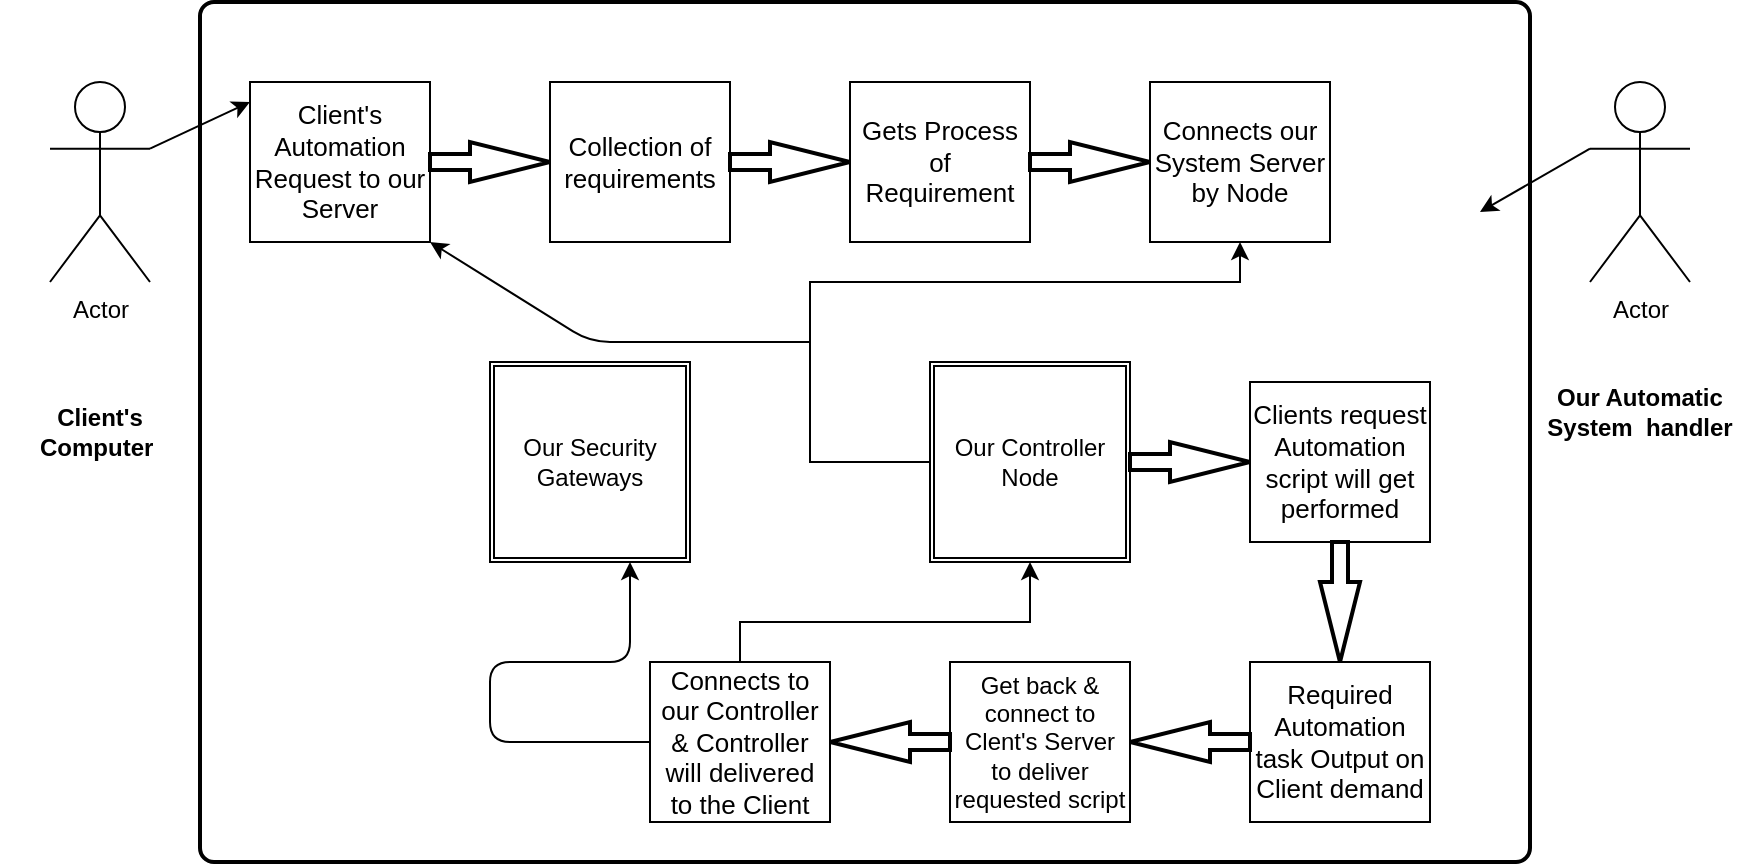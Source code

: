 <mxfile version="14.2.3" type="github">
  <diagram id="C5RBs43oDa-KdzZeNtuy" name="Page-1">
    <mxGraphModel dx="2068" dy="862" grid="1" gridSize="10" guides="1" tooltips="1" connect="1" arrows="1" fold="1" page="0" pageScale="1" pageWidth="1169" pageHeight="827" math="0" shadow="0">
      <root>
        <mxCell id="WIyWlLk6GJQsqaUBKTNV-0" />
        <mxCell id="WIyWlLk6GJQsqaUBKTNV-1" parent="WIyWlLk6GJQsqaUBKTNV-0" />
        <mxCell id="t4_anC5pGneVWEJHBO61-3" value="Actor" style="shape=umlActor;verticalLabelPosition=bottom;verticalAlign=top;html=1;outlineConnect=0;" vertex="1" parent="WIyWlLk6GJQsqaUBKTNV-1">
          <mxGeometry x="-810" y="30" width="50" height="100" as="geometry" />
        </mxCell>
        <mxCell id="t4_anC5pGneVWEJHBO61-6" value="&lt;b&gt;Client&#39;s Computer&amp;nbsp;&lt;/b&gt;" style="text;html=1;strokeColor=none;fillColor=none;align=center;verticalAlign=middle;whiteSpace=wrap;rounded=0;" vertex="1" parent="WIyWlLk6GJQsqaUBKTNV-1">
          <mxGeometry x="-835" y="180" width="100" height="50" as="geometry" />
        </mxCell>
        <mxCell id="t4_anC5pGneVWEJHBO61-10" value="" style="rounded=1;whiteSpace=wrap;html=1;absoluteArcSize=1;arcSize=14;strokeWidth=2;labelBorderColor=none;labelBackgroundColor=#ffffff;" vertex="1" parent="WIyWlLk6GJQsqaUBKTNV-1">
          <mxGeometry x="-735" y="-10" width="665" height="430" as="geometry" />
        </mxCell>
        <mxCell id="t4_anC5pGneVWEJHBO61-11" value="&lt;font style=&quot;font-size: 13px&quot;&gt;Client&#39;s Automation Request to our Server&lt;/font&gt;" style="rounded=0;whiteSpace=wrap;html=1;" vertex="1" parent="WIyWlLk6GJQsqaUBKTNV-1">
          <mxGeometry x="-710" y="30" width="90" height="80" as="geometry" />
        </mxCell>
        <mxCell id="t4_anC5pGneVWEJHBO61-12" value="" style="endArrow=classic;html=1;exitX=1;exitY=0.333;exitDx=0;exitDy=0;exitPerimeter=0;" edge="1" parent="WIyWlLk6GJQsqaUBKTNV-1" source="t4_anC5pGneVWEJHBO61-3">
          <mxGeometry width="50" height="50" relative="1" as="geometry">
            <mxPoint x="30" y="100" as="sourcePoint" />
            <mxPoint x="-710" y="40" as="targetPoint" />
          </mxGeometry>
        </mxCell>
        <mxCell id="t4_anC5pGneVWEJHBO61-15" value="" style="verticalLabelPosition=bottom;verticalAlign=top;html=1;strokeWidth=2;shape=mxgraph.arrows2.arrow;dy=0.6;dx=40;notch=0;" vertex="1" parent="WIyWlLk6GJQsqaUBKTNV-1">
          <mxGeometry x="-620" y="60" width="60" height="20" as="geometry" />
        </mxCell>
        <mxCell id="t4_anC5pGneVWEJHBO61-18" value="&lt;font style=&quot;font-size: 13px&quot;&gt;Collection of requirements&lt;/font&gt;" style="rounded=0;whiteSpace=wrap;html=1;direction=west;labelBackgroundColor=#ffffff;" vertex="1" parent="WIyWlLk6GJQsqaUBKTNV-1">
          <mxGeometry x="-560" y="30" width="90" height="80" as="geometry" />
        </mxCell>
        <mxCell id="t4_anC5pGneVWEJHBO61-21" value="" style="verticalLabelPosition=bottom;verticalAlign=top;html=1;strokeWidth=2;shape=mxgraph.arrows2.arrow;dy=0.6;dx=40;notch=0;" vertex="1" parent="WIyWlLk6GJQsqaUBKTNV-1">
          <mxGeometry x="-470" y="60" width="60" height="20" as="geometry" />
        </mxCell>
        <mxCell id="t4_anC5pGneVWEJHBO61-29" value="&lt;span style=&quot;font-size: 13px&quot;&gt;Gets Process of Requirement&lt;/span&gt;" style="rounded=0;whiteSpace=wrap;html=1;direction=west;labelBackgroundColor=#ffffff;" vertex="1" parent="WIyWlLk6GJQsqaUBKTNV-1">
          <mxGeometry x="-410" y="30" width="90" height="80" as="geometry" />
        </mxCell>
        <mxCell id="t4_anC5pGneVWEJHBO61-30" value="" style="verticalLabelPosition=bottom;verticalAlign=top;html=1;strokeWidth=2;shape=mxgraph.arrows2.arrow;dy=0.6;dx=40;notch=0;" vertex="1" parent="WIyWlLk6GJQsqaUBKTNV-1">
          <mxGeometry x="-320" y="60" width="60" height="20" as="geometry" />
        </mxCell>
        <mxCell id="t4_anC5pGneVWEJHBO61-31" value="&lt;span style=&quot;font-size: 13px&quot;&gt;Connects our System Server by Node&lt;br&gt;&lt;/span&gt;" style="rounded=0;whiteSpace=wrap;html=1;direction=west;labelBackgroundColor=#ffffff;" vertex="1" parent="WIyWlLk6GJQsqaUBKTNV-1">
          <mxGeometry x="-260" y="30" width="90" height="80" as="geometry" />
        </mxCell>
        <mxCell id="t4_anC5pGneVWEJHBO61-35" style="edgeStyle=orthogonalEdgeStyle;rounded=0;orthogonalLoop=1;jettySize=auto;html=1;" edge="1" parent="WIyWlLk6GJQsqaUBKTNV-1" source="t4_anC5pGneVWEJHBO61-34" target="t4_anC5pGneVWEJHBO61-31">
          <mxGeometry relative="1" as="geometry">
            <Array as="points">
              <mxPoint x="-430" y="220" />
              <mxPoint x="-430" y="130" />
              <mxPoint x="-215" y="130" />
            </Array>
          </mxGeometry>
        </mxCell>
        <mxCell id="t4_anC5pGneVWEJHBO61-34" value="Our Controller Node" style="shape=ext;double=1;whiteSpace=wrap;html=1;aspect=fixed;labelBackgroundColor=none;" vertex="1" parent="WIyWlLk6GJQsqaUBKTNV-1">
          <mxGeometry x="-370" y="170" width="100" height="100" as="geometry" />
        </mxCell>
        <mxCell id="t4_anC5pGneVWEJHBO61-36" value="" style="verticalLabelPosition=bottom;verticalAlign=top;html=1;strokeWidth=2;shape=mxgraph.arrows2.arrow;dy=0.6;dx=40;notch=0;" vertex="1" parent="WIyWlLk6GJQsqaUBKTNV-1">
          <mxGeometry x="-270" y="210" width="60" height="20" as="geometry" />
        </mxCell>
        <mxCell id="t4_anC5pGneVWEJHBO61-37" value="&lt;span style=&quot;font-size: 13px&quot;&gt;Clients request Automation script will get performed&lt;br&gt;&lt;/span&gt;" style="rounded=0;whiteSpace=wrap;html=1;direction=west;labelBackgroundColor=#ffffff;" vertex="1" parent="WIyWlLk6GJQsqaUBKTNV-1">
          <mxGeometry x="-210" y="180" width="90" height="80" as="geometry" />
        </mxCell>
        <mxCell id="t4_anC5pGneVWEJHBO61-38" value="" style="verticalLabelPosition=bottom;verticalAlign=top;html=1;strokeWidth=2;shape=mxgraph.arrows2.arrow;dy=0.6;dx=40;notch=0;rotation=90;" vertex="1" parent="WIyWlLk6GJQsqaUBKTNV-1">
          <mxGeometry x="-195" y="280" width="60" height="20" as="geometry" />
        </mxCell>
        <mxCell id="t4_anC5pGneVWEJHBO61-39" value="&lt;span style=&quot;font-size: 13px&quot;&gt;Required Automation task Output on Client demand&lt;br&gt;&lt;/span&gt;" style="rounded=0;whiteSpace=wrap;html=1;direction=west;labelBackgroundColor=#ffffff;" vertex="1" parent="WIyWlLk6GJQsqaUBKTNV-1">
          <mxGeometry x="-210" y="320" width="90" height="80" as="geometry" />
        </mxCell>
        <mxCell id="t4_anC5pGneVWEJHBO61-40" value="" style="verticalLabelPosition=bottom;verticalAlign=top;html=1;strokeWidth=2;shape=mxgraph.arrows2.arrow;dy=0.6;dx=40;notch=0;rotation=-180;" vertex="1" parent="WIyWlLk6GJQsqaUBKTNV-1">
          <mxGeometry x="-270" y="350" width="60" height="20" as="geometry" />
        </mxCell>
        <mxCell id="t4_anC5pGneVWEJHBO61-41" value="&lt;font style=&quot;font-size: 12px&quot;&gt;Get back &amp;amp; connect to Clent&#39;s Server to deliver requested script&lt;/font&gt;" style="rounded=0;whiteSpace=wrap;html=1;direction=west;labelBackgroundColor=#ffffff;" vertex="1" parent="WIyWlLk6GJQsqaUBKTNV-1">
          <mxGeometry x="-360" y="320" width="90" height="80" as="geometry" />
        </mxCell>
        <mxCell id="t4_anC5pGneVWEJHBO61-42" value="" style="verticalLabelPosition=bottom;verticalAlign=top;html=1;strokeWidth=2;shape=mxgraph.arrows2.arrow;dy=0.6;dx=40;notch=0;rotation=-180;" vertex="1" parent="WIyWlLk6GJQsqaUBKTNV-1">
          <mxGeometry x="-420" y="350" width="60" height="20" as="geometry" />
        </mxCell>
        <mxCell id="t4_anC5pGneVWEJHBO61-53" style="edgeStyle=orthogonalEdgeStyle;rounded=0;orthogonalLoop=1;jettySize=auto;html=1;" edge="1" parent="WIyWlLk6GJQsqaUBKTNV-1" source="t4_anC5pGneVWEJHBO61-43" target="t4_anC5pGneVWEJHBO61-34">
          <mxGeometry relative="1" as="geometry">
            <Array as="points">
              <mxPoint x="-465" y="300" />
              <mxPoint x="-320" y="300" />
            </Array>
          </mxGeometry>
        </mxCell>
        <mxCell id="t4_anC5pGneVWEJHBO61-43" value="&lt;font style=&quot;font-size: 13px&quot;&gt;Connects to our Controller &amp;amp; Controller will delivered to the Client&lt;/font&gt;" style="rounded=0;whiteSpace=wrap;html=1;direction=west;labelBackgroundColor=#ffffff;" vertex="1" parent="WIyWlLk6GJQsqaUBKTNV-1">
          <mxGeometry x="-510" y="320" width="90" height="80" as="geometry" />
        </mxCell>
        <mxCell id="t4_anC5pGneVWEJHBO61-45" value="Actor" style="shape=umlActor;verticalLabelPosition=bottom;verticalAlign=top;html=1;outlineConnect=0;" vertex="1" parent="WIyWlLk6GJQsqaUBKTNV-1">
          <mxGeometry x="-40" y="30" width="50" height="100" as="geometry" />
        </mxCell>
        <mxCell id="t4_anC5pGneVWEJHBO61-46" value="&lt;b&gt;Our Automatic System&amp;nbsp; handler&lt;/b&gt;" style="text;html=1;strokeColor=none;fillColor=none;align=center;verticalAlign=middle;whiteSpace=wrap;rounded=0;" vertex="1" parent="WIyWlLk6GJQsqaUBKTNV-1">
          <mxGeometry x="-65" y="170" width="100" height="50" as="geometry" />
        </mxCell>
        <mxCell id="t4_anC5pGneVWEJHBO61-47" value="" style="endArrow=classic;html=1;exitX=0;exitY=0.333;exitDx=0;exitDy=0;exitPerimeter=0;" edge="1" parent="WIyWlLk6GJQsqaUBKTNV-1" source="t4_anC5pGneVWEJHBO61-45">
          <mxGeometry width="50" height="50" relative="1" as="geometry">
            <mxPoint x="-40" y="65" as="sourcePoint" />
            <mxPoint x="-95" y="95" as="targetPoint" />
          </mxGeometry>
        </mxCell>
        <mxCell id="t4_anC5pGneVWEJHBO61-55" value="Our Security Gateways" style="shape=ext;double=1;whiteSpace=wrap;html=1;aspect=fixed;labelBackgroundColor=none;" vertex="1" parent="WIyWlLk6GJQsqaUBKTNV-1">
          <mxGeometry x="-590" y="170" width="100" height="100" as="geometry" />
        </mxCell>
        <mxCell id="t4_anC5pGneVWEJHBO61-59" value="" style="endArrow=classic;html=1;" edge="1" parent="WIyWlLk6GJQsqaUBKTNV-1" source="t4_anC5pGneVWEJHBO61-43">
          <mxGeometry width="50" height="50" relative="1" as="geometry">
            <mxPoint x="-570" y="320" as="sourcePoint" />
            <mxPoint x="-520" y="270" as="targetPoint" />
            <Array as="points">
              <mxPoint x="-590" y="360" />
              <mxPoint x="-590" y="320" />
              <mxPoint x="-520" y="320" />
            </Array>
          </mxGeometry>
        </mxCell>
        <mxCell id="t4_anC5pGneVWEJHBO61-62" value="" style="endArrow=classic;html=1;entryX=1;entryY=1;entryDx=0;entryDy=0;" edge="1" parent="WIyWlLk6GJQsqaUBKTNV-1" target="t4_anC5pGneVWEJHBO61-11">
          <mxGeometry width="50" height="50" relative="1" as="geometry">
            <mxPoint x="-430" y="160" as="sourcePoint" />
            <mxPoint x="-570" y="130" as="targetPoint" />
            <Array as="points">
              <mxPoint x="-540" y="160" />
            </Array>
          </mxGeometry>
        </mxCell>
      </root>
    </mxGraphModel>
  </diagram>
</mxfile>
